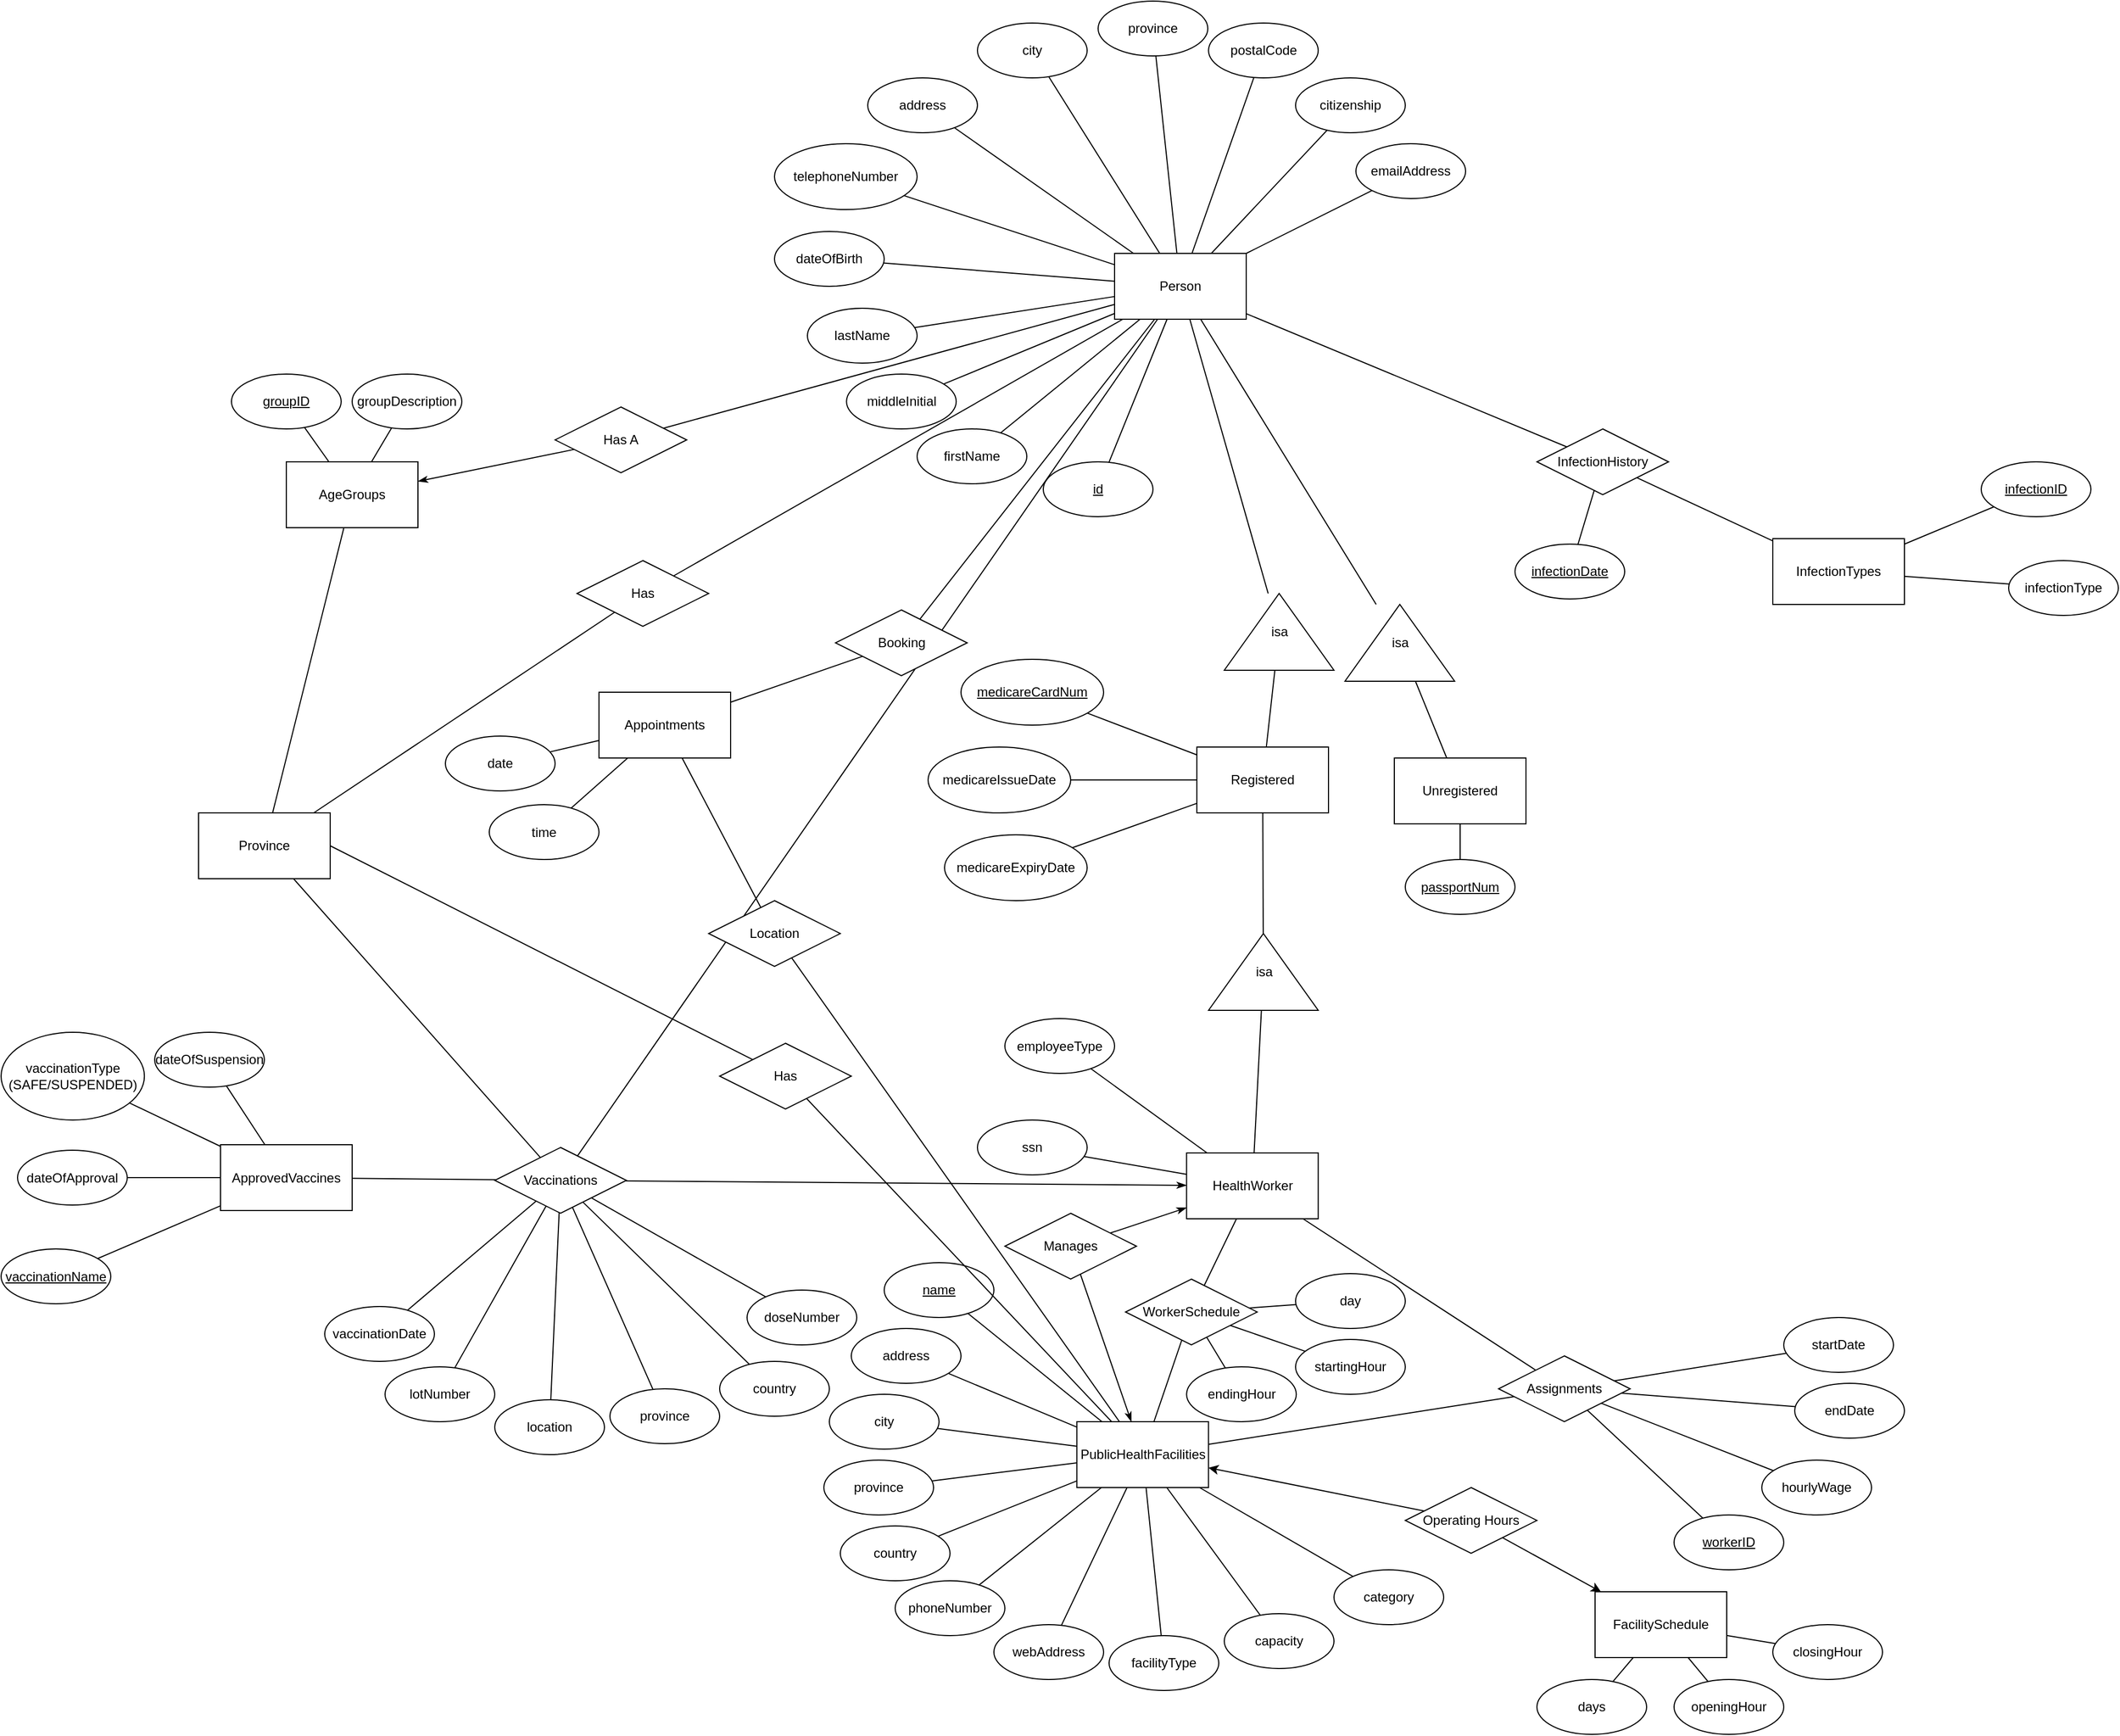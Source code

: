 <mxfile>
    <diagram id="R2lEEEUBdFMjLlhIrx00" name="Page-1">
        <mxGraphModel dx="2152" dy="771" grid="1" gridSize="10" guides="1" tooltips="1" connect="1" arrows="1" fold="1" page="1" pageScale="1" pageWidth="850" pageHeight="1100" math="0" shadow="0" extFonts="Permanent Marker^https://fonts.googleapis.com/css?family=Permanent+Marker">
            <root>
                <mxCell id="0"/>
                <mxCell id="1" parent="0"/>
                <mxCell id="rsbw5ZafTSth3A3CcDGc-5" style="rounded=0;orthogonalLoop=1;jettySize=auto;html=1;endArrow=none;endFill=0;" parent="1" source="fN0CVLOjRrCJmLAy6cqY-1" target="rsbw5ZafTSth3A3CcDGc-3" edge="1">
                    <mxGeometry relative="1" as="geometry">
                        <Array as="points"/>
                    </mxGeometry>
                </mxCell>
                <mxCell id="w_fWHOx0zTTc7LV7o_k5-13" style="edgeStyle=none;rounded=0;orthogonalLoop=1;jettySize=auto;html=1;endArrow=none;endFill=0;" parent="1" source="fN0CVLOjRrCJmLAy6cqY-1" target="w_fWHOx0zTTc7LV7o_k5-12" edge="1">
                    <mxGeometry relative="1" as="geometry"/>
                </mxCell>
                <mxCell id="fN0CVLOjRrCJmLAy6cqY-1" value="Person" style="rounded=0;whiteSpace=wrap;html=1;" parent="1" vertex="1">
                    <mxGeometry x="410" y="400" width="120" height="60" as="geometry"/>
                </mxCell>
                <mxCell id="fN0CVLOjRrCJmLAy6cqY-22" style="rounded=0;orthogonalLoop=1;jettySize=auto;html=1;endArrow=none;endFill=0;" parent="1" source="fN0CVLOjRrCJmLAy6cqY-2" target="fN0CVLOjRrCJmLAy6cqY-1" edge="1">
                    <mxGeometry relative="1" as="geometry"/>
                </mxCell>
                <mxCell id="fN0CVLOjRrCJmLAy6cqY-2" value="&lt;u&gt;id&lt;/u&gt;" style="ellipse;whiteSpace=wrap;html=1;" parent="1" vertex="1">
                    <mxGeometry x="345" y="590" width="100" height="50" as="geometry"/>
                </mxCell>
                <mxCell id="fN0CVLOjRrCJmLAy6cqY-23" style="edgeStyle=none;rounded=0;orthogonalLoop=1;jettySize=auto;html=1;endArrow=none;endFill=0;" parent="1" source="fN0CVLOjRrCJmLAy6cqY-6" target="fN0CVLOjRrCJmLAy6cqY-1" edge="1">
                    <mxGeometry relative="1" as="geometry"/>
                </mxCell>
                <mxCell id="fN0CVLOjRrCJmLAy6cqY-6" value="firstName" style="ellipse;whiteSpace=wrap;html=1;" parent="1" vertex="1">
                    <mxGeometry x="230" y="560" width="100" height="50" as="geometry"/>
                </mxCell>
                <mxCell id="fN0CVLOjRrCJmLAy6cqY-24" style="edgeStyle=none;rounded=0;orthogonalLoop=1;jettySize=auto;html=1;endArrow=none;endFill=0;" parent="1" source="fN0CVLOjRrCJmLAy6cqY-7" target="fN0CVLOjRrCJmLAy6cqY-1" edge="1">
                    <mxGeometry relative="1" as="geometry"/>
                </mxCell>
                <mxCell id="fN0CVLOjRrCJmLAy6cqY-7" value="lastName" style="ellipse;whiteSpace=wrap;html=1;" parent="1" vertex="1">
                    <mxGeometry x="130" y="450" width="100" height="50" as="geometry"/>
                </mxCell>
                <mxCell id="fN0CVLOjRrCJmLAy6cqY-28" style="edgeStyle=none;rounded=0;orthogonalLoop=1;jettySize=auto;html=1;endArrow=none;endFill=0;" parent="1" source="fN0CVLOjRrCJmLAy6cqY-8" target="fN0CVLOjRrCJmLAy6cqY-1" edge="1">
                    <mxGeometry relative="1" as="geometry"/>
                </mxCell>
                <mxCell id="fN0CVLOjRrCJmLAy6cqY-8" value="dateOfBirth" style="ellipse;whiteSpace=wrap;html=1;" parent="1" vertex="1">
                    <mxGeometry x="100" y="380" width="100" height="50" as="geometry"/>
                </mxCell>
                <mxCell id="fN0CVLOjRrCJmLAy6cqY-30" style="edgeStyle=none;rounded=0;orthogonalLoop=1;jettySize=auto;html=1;endArrow=none;endFill=0;" parent="1" source="fN0CVLOjRrCJmLAy6cqY-9" target="fN0CVLOjRrCJmLAy6cqY-116" edge="1">
                    <mxGeometry relative="1" as="geometry"/>
                </mxCell>
                <mxCell id="fN0CVLOjRrCJmLAy6cqY-9" value="&lt;u&gt;medicareCardNum&lt;/u&gt;" style="ellipse;whiteSpace=wrap;html=1;" parent="1" vertex="1">
                    <mxGeometry x="270" y="770" width="130" height="60" as="geometry"/>
                </mxCell>
                <mxCell id="fN0CVLOjRrCJmLAy6cqY-70" style="edgeStyle=none;rounded=0;orthogonalLoop=1;jettySize=auto;html=1;startArrow=none;startFill=0;endArrow=none;endFill=0;" parent="1" source="fN0CVLOjRrCJmLAy6cqY-10" target="fN0CVLOjRrCJmLAy6cqY-116" edge="1">
                    <mxGeometry relative="1" as="geometry"/>
                </mxCell>
                <mxCell id="fN0CVLOjRrCJmLAy6cqY-10" value="medicareIssueDate" style="ellipse;whiteSpace=wrap;html=1;" parent="1" vertex="1">
                    <mxGeometry x="240" y="850" width="130" height="60" as="geometry"/>
                </mxCell>
                <mxCell id="fN0CVLOjRrCJmLAy6cqY-31" style="edgeStyle=none;rounded=0;orthogonalLoop=1;jettySize=auto;html=1;endArrow=none;endFill=0;" parent="1" source="fN0CVLOjRrCJmLAy6cqY-11" target="fN0CVLOjRrCJmLAy6cqY-116" edge="1">
                    <mxGeometry relative="1" as="geometry"/>
                </mxCell>
                <mxCell id="fN0CVLOjRrCJmLAy6cqY-11" value="medicareExpiryDate" style="ellipse;whiteSpace=wrap;html=1;" parent="1" vertex="1">
                    <mxGeometry x="255" y="930" width="130" height="60" as="geometry"/>
                </mxCell>
                <mxCell id="fN0CVLOjRrCJmLAy6cqY-26" style="edgeStyle=none;rounded=0;orthogonalLoop=1;jettySize=auto;html=1;endArrow=none;endFill=0;" parent="1" source="fN0CVLOjRrCJmLAy6cqY-13" target="fN0CVLOjRrCJmLAy6cqY-1" edge="1">
                    <mxGeometry relative="1" as="geometry"/>
                </mxCell>
                <mxCell id="fN0CVLOjRrCJmLAy6cqY-13" value="telephoneNumber" style="ellipse;whiteSpace=wrap;html=1;" parent="1" vertex="1">
                    <mxGeometry x="100" y="300" width="130" height="60" as="geometry"/>
                </mxCell>
                <mxCell id="fN0CVLOjRrCJmLAy6cqY-25" style="edgeStyle=none;rounded=0;orthogonalLoop=1;jettySize=auto;html=1;endArrow=none;endFill=0;" parent="1" source="fN0CVLOjRrCJmLAy6cqY-14" target="fN0CVLOjRrCJmLAy6cqY-1" edge="1">
                    <mxGeometry relative="1" as="geometry"/>
                </mxCell>
                <mxCell id="fN0CVLOjRrCJmLAy6cqY-14" value="address" style="ellipse;whiteSpace=wrap;html=1;" parent="1" vertex="1">
                    <mxGeometry x="185" y="240" width="100" height="50" as="geometry"/>
                </mxCell>
                <mxCell id="fN0CVLOjRrCJmLAy6cqY-36" style="edgeStyle=none;rounded=0;orthogonalLoop=1;jettySize=auto;html=1;endArrow=none;endFill=0;" parent="1" source="fN0CVLOjRrCJmLAy6cqY-15" target="fN0CVLOjRrCJmLAy6cqY-1" edge="1">
                    <mxGeometry relative="1" as="geometry"/>
                </mxCell>
                <mxCell id="fN0CVLOjRrCJmLAy6cqY-15" value="city" style="ellipse;whiteSpace=wrap;html=1;" parent="1" vertex="1">
                    <mxGeometry x="285" y="190" width="100" height="50" as="geometry"/>
                </mxCell>
                <mxCell id="fN0CVLOjRrCJmLAy6cqY-35" style="edgeStyle=none;rounded=0;orthogonalLoop=1;jettySize=auto;html=1;endArrow=none;endFill=0;" parent="1" source="fN0CVLOjRrCJmLAy6cqY-16" target="fN0CVLOjRrCJmLAy6cqY-1" edge="1">
                    <mxGeometry relative="1" as="geometry"/>
                </mxCell>
                <mxCell id="fN0CVLOjRrCJmLAy6cqY-16" value="province" style="ellipse;whiteSpace=wrap;html=1;" parent="1" vertex="1">
                    <mxGeometry x="395" y="170" width="100" height="50" as="geometry"/>
                </mxCell>
                <mxCell id="fN0CVLOjRrCJmLAy6cqY-27" style="edgeStyle=none;rounded=0;orthogonalLoop=1;jettySize=auto;html=1;endArrow=none;endFill=0;" parent="1" source="fN0CVLOjRrCJmLAy6cqY-17" target="fN0CVLOjRrCJmLAy6cqY-1" edge="1">
                    <mxGeometry relative="1" as="geometry"/>
                </mxCell>
                <mxCell id="fN0CVLOjRrCJmLAy6cqY-17" value="postalCode" style="ellipse;whiteSpace=wrap;html=1;" parent="1" vertex="1">
                    <mxGeometry x="495.64" y="190" width="100" height="50" as="geometry"/>
                </mxCell>
                <mxCell id="fN0CVLOjRrCJmLAy6cqY-33" style="edgeStyle=none;rounded=0;orthogonalLoop=1;jettySize=auto;html=1;endArrow=none;endFill=0;" parent="1" source="fN0CVLOjRrCJmLAy6cqY-18" target="fN0CVLOjRrCJmLAy6cqY-1" edge="1">
                    <mxGeometry relative="1" as="geometry"/>
                </mxCell>
                <mxCell id="fN0CVLOjRrCJmLAy6cqY-18" value="citizenship" style="ellipse;whiteSpace=wrap;html=1;" parent="1" vertex="1">
                    <mxGeometry x="575" y="240" width="100" height="50" as="geometry"/>
                </mxCell>
                <mxCell id="fN0CVLOjRrCJmLAy6cqY-34" style="edgeStyle=none;rounded=0;orthogonalLoop=1;jettySize=auto;html=1;endArrow=none;endFill=0;" parent="1" source="fN0CVLOjRrCJmLAy6cqY-19" target="fN0CVLOjRrCJmLAy6cqY-1" edge="1">
                    <mxGeometry relative="1" as="geometry"/>
                </mxCell>
                <mxCell id="fN0CVLOjRrCJmLAy6cqY-19" value="emailAddress" style="ellipse;whiteSpace=wrap;html=1;" parent="1" vertex="1">
                    <mxGeometry x="630" y="300" width="100" height="50" as="geometry"/>
                </mxCell>
                <mxCell id="fN0CVLOjRrCJmLAy6cqY-32" style="edgeStyle=none;rounded=0;orthogonalLoop=1;jettySize=auto;html=1;endArrow=none;endFill=0;" parent="1" source="fN0CVLOjRrCJmLAy6cqY-20" target="fN0CVLOjRrCJmLAy6cqY-117" edge="1">
                    <mxGeometry relative="1" as="geometry"/>
                </mxCell>
                <mxCell id="fN0CVLOjRrCJmLAy6cqY-20" value="&lt;u&gt;passportNum&lt;/u&gt;" style="ellipse;whiteSpace=wrap;html=1;" parent="1" vertex="1">
                    <mxGeometry x="675" y="952.5" width="100" height="50" as="geometry"/>
                </mxCell>
                <mxCell id="fN0CVLOjRrCJmLAy6cqY-109" style="edgeStyle=none;rounded=0;orthogonalLoop=1;jettySize=auto;html=1;startArrow=none;startFill=0;endArrow=none;endFill=0;" parent="1" source="fN0CVLOjRrCJmLAy6cqY-37" target="fN0CVLOjRrCJmLAy6cqY-108" edge="1">
                    <mxGeometry relative="1" as="geometry"/>
                </mxCell>
                <mxCell id="fN0CVLOjRrCJmLAy6cqY-37" value="HealthWorker" style="rounded=0;whiteSpace=wrap;html=1;" parent="1" vertex="1">
                    <mxGeometry x="475.64" y="1220" width="120" height="60" as="geometry"/>
                </mxCell>
                <mxCell id="fN0CVLOjRrCJmLAy6cqY-119" style="edgeStyle=none;rounded=0;orthogonalLoop=1;jettySize=auto;html=1;startArrow=none;startFill=0;endArrow=none;endFill=0;" parent="1" source="fN0CVLOjRrCJmLAy6cqY-40" target="fN0CVLOjRrCJmLAy6cqY-37" edge="1">
                    <mxGeometry relative="1" as="geometry"/>
                </mxCell>
                <mxCell id="5nXnGrNtzh2ahWJ7_uTH-4" style="edgeStyle=none;rounded=0;orthogonalLoop=1;jettySize=auto;html=1;endArrow=none;endFill=0;" parent="1" source="fN0CVLOjRrCJmLAy6cqY-40" target="fN0CVLOjRrCJmLAy6cqY-116" edge="1">
                    <mxGeometry relative="1" as="geometry"/>
                </mxCell>
                <mxCell id="fN0CVLOjRrCJmLAy6cqY-40" value="isa" style="verticalLabelPosition=middle;verticalAlign=middle;html=1;shape=mxgraph.basic.acute_triangle;dx=0.5;labelPosition=center;align=center;" parent="1" vertex="1">
                    <mxGeometry x="495.64" y="1020" width="100" height="70" as="geometry"/>
                </mxCell>
                <mxCell id="3" style="edgeStyle=none;html=1;endArrow=none;endFill=0;" edge="1" parent="1" source="fN0CVLOjRrCJmLAy6cqY-46" target="2">
                    <mxGeometry relative="1" as="geometry"/>
                </mxCell>
                <mxCell id="fN0CVLOjRrCJmLAy6cqY-46" value="PublicHealthFacilities" style="rounded=0;whiteSpace=wrap;html=1;" parent="1" vertex="1">
                    <mxGeometry x="375.64" y="1465" width="120" height="60" as="geometry"/>
                </mxCell>
                <mxCell id="fN0CVLOjRrCJmLAy6cqY-56" style="edgeStyle=none;rounded=0;orthogonalLoop=1;jettySize=auto;html=1;startArrow=none;startFill=0;endArrow=none;endFill=0;" parent="1" source="fN0CVLOjRrCJmLAy6cqY-47" target="fN0CVLOjRrCJmLAy6cqY-46" edge="1">
                    <mxGeometry relative="1" as="geometry"/>
                </mxCell>
                <mxCell id="fN0CVLOjRrCJmLAy6cqY-47" value="&lt;u&gt;name&lt;/u&gt;" style="ellipse;whiteSpace=wrap;html=1;" parent="1" vertex="1">
                    <mxGeometry x="200" y="1320" width="100" height="50" as="geometry"/>
                </mxCell>
                <mxCell id="fN0CVLOjRrCJmLAy6cqY-57" style="edgeStyle=none;rounded=0;orthogonalLoop=1;jettySize=auto;html=1;startArrow=none;startFill=0;endArrow=none;endFill=0;" parent="1" source="fN0CVLOjRrCJmLAy6cqY-48" target="fN0CVLOjRrCJmLAy6cqY-46" edge="1">
                    <mxGeometry relative="1" as="geometry"/>
                </mxCell>
                <mxCell id="fN0CVLOjRrCJmLAy6cqY-48" value="address" style="ellipse;whiteSpace=wrap;html=1;" parent="1" vertex="1">
                    <mxGeometry x="170" y="1380" width="100" height="50" as="geometry"/>
                </mxCell>
                <mxCell id="fN0CVLOjRrCJmLAy6cqY-58" style="edgeStyle=none;rounded=0;orthogonalLoop=1;jettySize=auto;html=1;startArrow=none;startFill=0;endArrow=none;endFill=0;" parent="1" source="fN0CVLOjRrCJmLAy6cqY-49" target="fN0CVLOjRrCJmLAy6cqY-46" edge="1">
                    <mxGeometry relative="1" as="geometry"/>
                </mxCell>
                <mxCell id="fN0CVLOjRrCJmLAy6cqY-49" value="phoneNumber" style="ellipse;whiteSpace=wrap;html=1;" parent="1" vertex="1">
                    <mxGeometry x="210" y="1610" width="100" height="50" as="geometry"/>
                </mxCell>
                <mxCell id="fN0CVLOjRrCJmLAy6cqY-59" style="edgeStyle=none;rounded=0;orthogonalLoop=1;jettySize=auto;html=1;startArrow=none;startFill=0;endArrow=none;endFill=0;" parent="1" source="fN0CVLOjRrCJmLAy6cqY-50" target="fN0CVLOjRrCJmLAy6cqY-46" edge="1">
                    <mxGeometry relative="1" as="geometry"/>
                </mxCell>
                <mxCell id="fN0CVLOjRrCJmLAy6cqY-50" value="webAddress" style="ellipse;whiteSpace=wrap;html=1;" parent="1" vertex="1">
                    <mxGeometry x="300.0" y="1650" width="100" height="50" as="geometry"/>
                </mxCell>
                <mxCell id="fN0CVLOjRrCJmLAy6cqY-61" style="edgeStyle=none;rounded=0;orthogonalLoop=1;jettySize=auto;html=1;startArrow=none;startFill=0;endArrow=none;endFill=0;" parent="1" source="fN0CVLOjRrCJmLAy6cqY-51" target="fN0CVLOjRrCJmLAy6cqY-46" edge="1">
                    <mxGeometry relative="1" as="geometry"/>
                </mxCell>
                <mxCell id="fN0CVLOjRrCJmLAy6cqY-51" value="facilityType" style="ellipse;whiteSpace=wrap;html=1;" parent="1" vertex="1">
                    <mxGeometry x="405.0" y="1660" width="100" height="50" as="geometry"/>
                </mxCell>
                <mxCell id="fN0CVLOjRrCJmLAy6cqY-60" style="edgeStyle=none;rounded=0;orthogonalLoop=1;jettySize=auto;html=1;startArrow=none;startFill=0;endArrow=none;endFill=0;" parent="1" source="fN0CVLOjRrCJmLAy6cqY-52" target="fN0CVLOjRrCJmLAy6cqY-46" edge="1">
                    <mxGeometry relative="1" as="geometry"/>
                </mxCell>
                <mxCell id="fN0CVLOjRrCJmLAy6cqY-52" value="capacity" style="ellipse;whiteSpace=wrap;html=1;" parent="1" vertex="1">
                    <mxGeometry x="510.0" y="1640" width="100" height="50" as="geometry"/>
                </mxCell>
                <mxCell id="fN0CVLOjRrCJmLAy6cqY-54" style="edgeStyle=none;rounded=0;orthogonalLoop=1;jettySize=auto;html=1;endArrow=classicThin;endFill=1;startArrow=none;startFill=0;" parent="1" source="fN0CVLOjRrCJmLAy6cqY-53" target="fN0CVLOjRrCJmLAy6cqY-37" edge="1">
                    <mxGeometry relative="1" as="geometry"/>
                </mxCell>
                <mxCell id="fN0CVLOjRrCJmLAy6cqY-55" style="edgeStyle=none;rounded=0;orthogonalLoop=1;jettySize=auto;html=1;startArrow=none;startFill=0;endArrow=classicThin;endFill=1;" parent="1" source="fN0CVLOjRrCJmLAy6cqY-53" target="fN0CVLOjRrCJmLAy6cqY-46" edge="1">
                    <mxGeometry relative="1" as="geometry">
                        <mxPoint x="789.998" y="1065.319" as="sourcePoint"/>
                    </mxGeometry>
                </mxCell>
                <mxCell id="fN0CVLOjRrCJmLAy6cqY-53" value="Manages" style="shape=rhombus;perimeter=rhombusPerimeter;whiteSpace=wrap;html=1;align=center;" parent="1" vertex="1">
                    <mxGeometry x="310" y="1275" width="120" height="60" as="geometry"/>
                </mxCell>
                <mxCell id="w_fWHOx0zTTc7LV7o_k5-16" style="edgeStyle=none;rounded=0;orthogonalLoop=1;jettySize=auto;html=1;endArrow=none;endFill=0;" parent="1" source="fN0CVLOjRrCJmLAy6cqY-64" target="w_fWHOx0zTTc7LV7o_k5-5" edge="1">
                    <mxGeometry relative="1" as="geometry"/>
                </mxCell>
                <mxCell id="fN0CVLOjRrCJmLAy6cqY-64" value="AgeGroups" style="rounded=0;whiteSpace=wrap;html=1;" parent="1" vertex="1">
                    <mxGeometry x="-345" y="590" width="120" height="60" as="geometry"/>
                </mxCell>
                <mxCell id="fN0CVLOjRrCJmLAy6cqY-67" style="edgeStyle=none;rounded=0;orthogonalLoop=1;jettySize=auto;html=1;startArrow=none;startFill=0;endArrow=none;endFill=0;" parent="1" source="fN0CVLOjRrCJmLAy6cqY-65" target="fN0CVLOjRrCJmLAy6cqY-64" edge="1">
                    <mxGeometry relative="1" as="geometry"/>
                </mxCell>
                <mxCell id="fN0CVLOjRrCJmLAy6cqY-65" value="&lt;u&gt;groupID&lt;/u&gt;" style="ellipse;whiteSpace=wrap;html=1;" parent="1" vertex="1">
                    <mxGeometry x="-395" y="510" width="100" height="50" as="geometry"/>
                </mxCell>
                <mxCell id="fN0CVLOjRrCJmLAy6cqY-68" style="edgeStyle=none;rounded=0;orthogonalLoop=1;jettySize=auto;html=1;startArrow=none;startFill=0;endArrow=none;endFill=0;" parent="1" source="fN0CVLOjRrCJmLAy6cqY-66" target="fN0CVLOjRrCJmLAy6cqY-64" edge="1">
                    <mxGeometry relative="1" as="geometry"/>
                </mxCell>
                <mxCell id="fN0CVLOjRrCJmLAy6cqY-66" value="groupDescription" style="ellipse;whiteSpace=wrap;html=1;" parent="1" vertex="1">
                    <mxGeometry x="-285" y="510" width="100" height="50" as="geometry"/>
                </mxCell>
                <mxCell id="fN0CVLOjRrCJmLAy6cqY-71" style="edgeStyle=none;rounded=0;orthogonalLoop=1;jettySize=auto;html=1;startArrow=none;startFill=0;endArrow=classicThin;endFill=1;" parent="1" source="fN0CVLOjRrCJmLAy6cqY-69" target="fN0CVLOjRrCJmLAy6cqY-64" edge="1">
                    <mxGeometry relative="1" as="geometry"/>
                </mxCell>
                <mxCell id="fN0CVLOjRrCJmLAy6cqY-72" style="edgeStyle=none;rounded=0;orthogonalLoop=1;jettySize=auto;html=1;startArrow=none;startFill=0;endArrow=none;endFill=0;" parent="1" source="fN0CVLOjRrCJmLAy6cqY-69" target="fN0CVLOjRrCJmLAy6cqY-1" edge="1">
                    <mxGeometry relative="1" as="geometry"/>
                </mxCell>
                <mxCell id="fN0CVLOjRrCJmLAy6cqY-69" value="Has A" style="shape=rhombus;perimeter=rhombusPerimeter;whiteSpace=wrap;html=1;align=center;" parent="1" vertex="1">
                    <mxGeometry x="-100" y="540" width="120" height="60" as="geometry"/>
                </mxCell>
                <mxCell id="fN0CVLOjRrCJmLAy6cqY-75" style="edgeStyle=none;rounded=0;orthogonalLoop=1;jettySize=auto;html=1;startArrow=none;startFill=0;endArrow=classicThin;endFill=1;" parent="1" source="fN0CVLOjRrCJmLAy6cqY-73" target="fN0CVLOjRrCJmLAy6cqY-37" edge="1">
                    <mxGeometry relative="1" as="geometry"/>
                </mxCell>
                <mxCell id="fN0CVLOjRrCJmLAy6cqY-76" style="edgeStyle=none;rounded=0;orthogonalLoop=1;jettySize=auto;html=1;startArrow=none;startFill=0;endArrow=none;endFill=0;" parent="1" source="fN0CVLOjRrCJmLAy6cqY-73" target="fN0CVLOjRrCJmLAy6cqY-1" edge="1">
                    <mxGeometry relative="1" as="geometry"/>
                </mxCell>
                <mxCell id="w_fWHOx0zTTc7LV7o_k5-15" style="edgeStyle=none;rounded=0;orthogonalLoop=1;jettySize=auto;html=1;endArrow=none;endFill=0;" parent="1" source="fN0CVLOjRrCJmLAy6cqY-73" target="w_fWHOx0zTTc7LV7o_k5-5" edge="1">
                    <mxGeometry relative="1" as="geometry"/>
                </mxCell>
                <mxCell id="fN0CVLOjRrCJmLAy6cqY-73" value="Vaccinations" style="shape=rhombus;perimeter=rhombusPerimeter;whiteSpace=wrap;html=1;align=center;" parent="1" vertex="1">
                    <mxGeometry x="-155" y="1215" width="120" height="60" as="geometry"/>
                </mxCell>
                <mxCell id="fN0CVLOjRrCJmLAy6cqY-82" style="edgeStyle=none;rounded=0;orthogonalLoop=1;jettySize=auto;html=1;startArrow=none;startFill=0;endArrow=none;endFill=0;" parent="1" source="fN0CVLOjRrCJmLAy6cqY-80" target="rsbw5ZafTSth3A3CcDGc-3" edge="1">
                    <mxGeometry relative="1" as="geometry"/>
                </mxCell>
                <mxCell id="fN0CVLOjRrCJmLAy6cqY-80" value="&lt;u&gt;infectionDate&lt;/u&gt;" style="ellipse;whiteSpace=wrap;html=1;" parent="1" vertex="1">
                    <mxGeometry x="775" y="665" width="100" height="50" as="geometry"/>
                </mxCell>
                <mxCell id="fN0CVLOjRrCJmLAy6cqY-93" style="edgeStyle=none;rounded=0;orthogonalLoop=1;jettySize=auto;html=1;startArrow=none;startFill=0;endArrow=none;endFill=0;" parent="1" source="fN0CVLOjRrCJmLAy6cqY-85" target="fN0CVLOjRrCJmLAy6cqY-73" edge="1">
                    <mxGeometry relative="1" as="geometry"/>
                </mxCell>
                <mxCell id="fN0CVLOjRrCJmLAy6cqY-85" value="doseNumber" style="ellipse;whiteSpace=wrap;html=1;" parent="1" vertex="1">
                    <mxGeometry x="75" y="1345" width="100" height="50" as="geometry"/>
                </mxCell>
                <mxCell id="fN0CVLOjRrCJmLAy6cqY-92" style="edgeStyle=none;rounded=0;orthogonalLoop=1;jettySize=auto;html=1;startArrow=none;startFill=0;endArrow=none;endFill=0;" parent="1" source="fN0CVLOjRrCJmLAy6cqY-86" target="fN0CVLOjRrCJmLAy6cqY-73" edge="1">
                    <mxGeometry relative="1" as="geometry"/>
                </mxCell>
                <mxCell id="fN0CVLOjRrCJmLAy6cqY-86" value="vaccinationDate" style="ellipse;whiteSpace=wrap;html=1;" parent="1" vertex="1">
                    <mxGeometry x="-310" y="1360" width="100" height="50" as="geometry"/>
                </mxCell>
                <mxCell id="fN0CVLOjRrCJmLAy6cqY-94" style="edgeStyle=none;rounded=0;orthogonalLoop=1;jettySize=auto;html=1;startArrow=none;startFill=0;endArrow=none;endFill=0;" parent="1" source="fN0CVLOjRrCJmLAy6cqY-88" target="fN0CVLOjRrCJmLAy6cqY-73" edge="1">
                    <mxGeometry relative="1" as="geometry"/>
                </mxCell>
                <mxCell id="fN0CVLOjRrCJmLAy6cqY-87" value="location" style="ellipse;whiteSpace=wrap;html=1;" parent="1" vertex="1">
                    <mxGeometry x="-155" y="1445" width="100" height="50" as="geometry"/>
                </mxCell>
                <mxCell id="fN0CVLOjRrCJmLAy6cqY-96" value="country" style="ellipse;whiteSpace=wrap;html=1;" parent="1" vertex="1">
                    <mxGeometry x="50" y="1410" width="100" height="50" as="geometry"/>
                </mxCell>
                <mxCell id="fN0CVLOjRrCJmLAy6cqY-107" style="edgeStyle=none;rounded=0;orthogonalLoop=1;jettySize=auto;html=1;startArrow=none;startFill=0;endArrow=none;endFill=0;" parent="1" source="fN0CVLOjRrCJmLAy6cqY-98" target="fN0CVLOjRrCJmLAy6cqY-73" edge="1">
                    <mxGeometry relative="1" as="geometry"/>
                </mxCell>
                <mxCell id="fN0CVLOjRrCJmLAy6cqY-98" value="ApprovedVaccines" style="rounded=0;whiteSpace=wrap;html=1;" parent="1" vertex="1">
                    <mxGeometry x="-405" y="1212.5" width="120" height="60" as="geometry"/>
                </mxCell>
                <mxCell id="fN0CVLOjRrCJmLAy6cqY-104" style="edgeStyle=none;rounded=0;orthogonalLoop=1;jettySize=auto;html=1;startArrow=none;startFill=0;endArrow=none;endFill=0;" parent="1" source="fN0CVLOjRrCJmLAy6cqY-99" target="fN0CVLOjRrCJmLAy6cqY-98" edge="1">
                    <mxGeometry relative="1" as="geometry"/>
                </mxCell>
                <mxCell id="fN0CVLOjRrCJmLAy6cqY-99" value="&lt;u&gt;vaccinationName&lt;/u&gt;" style="ellipse;whiteSpace=wrap;html=1;" parent="1" vertex="1">
                    <mxGeometry x="-605" y="1307.5" width="100" height="50" as="geometry"/>
                </mxCell>
                <mxCell id="fN0CVLOjRrCJmLAy6cqY-103" style="edgeStyle=none;rounded=0;orthogonalLoop=1;jettySize=auto;html=1;startArrow=none;startFill=0;endArrow=none;endFill=0;" parent="1" source="fN0CVLOjRrCJmLAy6cqY-100" target="fN0CVLOjRrCJmLAy6cqY-98" edge="1">
                    <mxGeometry relative="1" as="geometry"/>
                </mxCell>
                <mxCell id="fN0CVLOjRrCJmLAy6cqY-100" value="dateOfApproval" style="ellipse;whiteSpace=wrap;html=1;" parent="1" vertex="1">
                    <mxGeometry x="-590" y="1217.5" width="100" height="50" as="geometry"/>
                </mxCell>
                <mxCell id="fN0CVLOjRrCJmLAy6cqY-105" style="edgeStyle=none;rounded=0;orthogonalLoop=1;jettySize=auto;html=1;startArrow=none;startFill=0;endArrow=none;endFill=0;" parent="1" source="fN0CVLOjRrCJmLAy6cqY-101" target="fN0CVLOjRrCJmLAy6cqY-98" edge="1">
                    <mxGeometry relative="1" as="geometry"/>
                </mxCell>
                <mxCell id="fN0CVLOjRrCJmLAy6cqY-101" value="vaccinationType (SAFE/SUSPENDED)" style="ellipse;whiteSpace=wrap;html=1;" parent="1" vertex="1">
                    <mxGeometry x="-605" y="1110" width="130.64" height="80" as="geometry"/>
                </mxCell>
                <mxCell id="fN0CVLOjRrCJmLAy6cqY-106" style="edgeStyle=none;rounded=0;orthogonalLoop=1;jettySize=auto;html=1;startArrow=none;startFill=0;endArrow=none;endFill=0;" parent="1" source="fN0CVLOjRrCJmLAy6cqY-102" target="fN0CVLOjRrCJmLAy6cqY-98" edge="1">
                    <mxGeometry relative="1" as="geometry"/>
                </mxCell>
                <mxCell id="fN0CVLOjRrCJmLAy6cqY-102" value="dateOfSuspension" style="ellipse;whiteSpace=wrap;html=1;" parent="1" vertex="1">
                    <mxGeometry x="-465" y="1110" width="100" height="50" as="geometry"/>
                </mxCell>
                <mxCell id="fN0CVLOjRrCJmLAy6cqY-110" style="edgeStyle=none;rounded=0;orthogonalLoop=1;jettySize=auto;html=1;startArrow=none;startFill=0;endArrow=none;endFill=0;" parent="1" source="fN0CVLOjRrCJmLAy6cqY-108" target="fN0CVLOjRrCJmLAy6cqY-46" edge="1">
                    <mxGeometry relative="1" as="geometry"/>
                </mxCell>
                <mxCell id="fN0CVLOjRrCJmLAy6cqY-108" value="Assignments" style="shape=rhombus;perimeter=rhombusPerimeter;whiteSpace=wrap;html=1;align=center;" parent="1" vertex="1">
                    <mxGeometry x="760" y="1405" width="120" height="60" as="geometry"/>
                </mxCell>
                <mxCell id="fN0CVLOjRrCJmLAy6cqY-115" style="edgeStyle=none;rounded=0;orthogonalLoop=1;jettySize=auto;html=1;startArrow=none;startFill=0;endArrow=none;endFill=0;" parent="1" source="fN0CVLOjRrCJmLAy6cqY-112" target="fN0CVLOjRrCJmLAy6cqY-108" edge="1">
                    <mxGeometry relative="1" as="geometry"/>
                </mxCell>
                <mxCell id="fN0CVLOjRrCJmLAy6cqY-112" value="startDate" style="ellipse;whiteSpace=wrap;html=1;" parent="1" vertex="1">
                    <mxGeometry x="1020.0" y="1370" width="100" height="50" as="geometry"/>
                </mxCell>
                <mxCell id="fN0CVLOjRrCJmLAy6cqY-114" style="edgeStyle=none;rounded=0;orthogonalLoop=1;jettySize=auto;html=1;startArrow=none;startFill=0;endArrow=none;endFill=0;" parent="1" source="fN0CVLOjRrCJmLAy6cqY-113" target="fN0CVLOjRrCJmLAy6cqY-108" edge="1">
                    <mxGeometry relative="1" as="geometry"/>
                </mxCell>
                <mxCell id="fN0CVLOjRrCJmLAy6cqY-113" value="endDate" style="ellipse;whiteSpace=wrap;html=1;" parent="1" vertex="1">
                    <mxGeometry x="1030" y="1430" width="100" height="50" as="geometry"/>
                </mxCell>
                <mxCell id="fN0CVLOjRrCJmLAy6cqY-122" style="edgeStyle=none;rounded=0;orthogonalLoop=1;jettySize=auto;html=1;startArrow=none;startFill=0;endArrow=none;endFill=0;" parent="1" source="fN0CVLOjRrCJmLAy6cqY-116" target="fN0CVLOjRrCJmLAy6cqY-120" edge="1">
                    <mxGeometry relative="1" as="geometry"/>
                </mxCell>
                <mxCell id="fN0CVLOjRrCJmLAy6cqY-116" value="Registered" style="rounded=0;whiteSpace=wrap;html=1;" parent="1" vertex="1">
                    <mxGeometry x="485" y="850" width="120" height="60" as="geometry"/>
                </mxCell>
                <mxCell id="fN0CVLOjRrCJmLAy6cqY-123" style="edgeStyle=none;rounded=0;orthogonalLoop=1;jettySize=auto;html=1;startArrow=none;startFill=0;endArrow=none;endFill=0;" parent="1" source="fN0CVLOjRrCJmLAy6cqY-117" target="fN0CVLOjRrCJmLAy6cqY-121" edge="1">
                    <mxGeometry relative="1" as="geometry"/>
                </mxCell>
                <mxCell id="fN0CVLOjRrCJmLAy6cqY-117" value="Unregistered" style="rounded=0;whiteSpace=wrap;html=1;" parent="1" vertex="1">
                    <mxGeometry x="665" y="860" width="120" height="60" as="geometry"/>
                </mxCell>
                <mxCell id="fN0CVLOjRrCJmLAy6cqY-124" style="edgeStyle=none;rounded=0;orthogonalLoop=1;jettySize=auto;html=1;startArrow=none;startFill=0;endArrow=none;endFill=0;" parent="1" source="fN0CVLOjRrCJmLAy6cqY-120" target="fN0CVLOjRrCJmLAy6cqY-1" edge="1">
                    <mxGeometry relative="1" as="geometry"/>
                </mxCell>
                <mxCell id="fN0CVLOjRrCJmLAy6cqY-120" value="isa" style="verticalLabelPosition=middle;verticalAlign=middle;html=1;shape=mxgraph.basic.acute_triangle;dx=0.5;labelPosition=center;align=center;" parent="1" vertex="1">
                    <mxGeometry x="510" y="710" width="100" height="70" as="geometry"/>
                </mxCell>
                <mxCell id="fN0CVLOjRrCJmLAy6cqY-125" style="edgeStyle=none;rounded=0;orthogonalLoop=1;jettySize=auto;html=1;startArrow=none;startFill=0;endArrow=none;endFill=0;" parent="1" source="fN0CVLOjRrCJmLAy6cqY-121" target="fN0CVLOjRrCJmLAy6cqY-1" edge="1">
                    <mxGeometry relative="1" as="geometry"/>
                </mxCell>
                <mxCell id="fN0CVLOjRrCJmLAy6cqY-121" value="isa" style="verticalLabelPosition=middle;verticalAlign=middle;html=1;shape=mxgraph.basic.acute_triangle;dx=0.5;labelPosition=center;align=center;" parent="1" vertex="1">
                    <mxGeometry x="620" y="720" width="100" height="70" as="geometry"/>
                </mxCell>
                <mxCell id="rsbw5ZafTSth3A3CcDGc-3" value="InfectionHistory" style="shape=rhombus;perimeter=rhombusPerimeter;whiteSpace=wrap;html=1;align=center;" parent="1" vertex="1">
                    <mxGeometry x="795" y="560" width="120" height="60" as="geometry"/>
                </mxCell>
                <mxCell id="rsbw5ZafTSth3A3CcDGc-8" style="edgeStyle=none;rounded=0;orthogonalLoop=1;jettySize=auto;html=1;endArrow=none;endFill=0;" parent="1" source="rsbw5ZafTSth3A3CcDGc-7" target="fN0CVLOjRrCJmLAy6cqY-37" edge="1">
                    <mxGeometry relative="1" as="geometry"/>
                </mxCell>
                <mxCell id="rsbw5ZafTSth3A3CcDGc-7" value="employeeType" style="ellipse;whiteSpace=wrap;html=1;" parent="1" vertex="1">
                    <mxGeometry x="310" y="1097.5" width="100" height="50" as="geometry"/>
                </mxCell>
                <mxCell id="rsbw5ZafTSth3A3CcDGc-9" value="" style="edgeStyle=none;rounded=0;orthogonalLoop=1;jettySize=auto;html=1;startArrow=none;startFill=0;endArrow=none;endFill=0;" parent="1" source="fN0CVLOjRrCJmLAy6cqY-87" target="fN0CVLOjRrCJmLAy6cqY-73" edge="1">
                    <mxGeometry relative="1" as="geometry">
                        <mxPoint x="-112.987" y="1460.02" as="sourcePoint"/>
                        <mxPoint x="-97.4" y="1273.8" as="targetPoint"/>
                    </mxGeometry>
                </mxCell>
                <mxCell id="fN0CVLOjRrCJmLAy6cqY-88" value="lotNumber" style="ellipse;whiteSpace=wrap;html=1;" parent="1" vertex="1">
                    <mxGeometry x="-255" y="1415" width="100" height="50" as="geometry"/>
                </mxCell>
                <mxCell id="rsbw5ZafTSth3A3CcDGc-10" value="" style="edgeStyle=none;rounded=0;orthogonalLoop=1;jettySize=auto;html=1;startArrow=none;startFill=0;endArrow=none;endFill=0;" parent="1" source="fN0CVLOjRrCJmLAy6cqY-96" target="fN0CVLOjRrCJmLAy6cqY-73" edge="1">
                    <mxGeometry relative="1" as="geometry">
                        <mxPoint x="-182.778" y="1545.262" as="sourcePoint"/>
                        <mxPoint x="-102.651" y="1271.174" as="targetPoint"/>
                    </mxGeometry>
                </mxCell>
                <mxCell id="yu44YNeLymq80cOcVDnr-4" style="rounded=0;orthogonalLoop=1;jettySize=auto;html=1;endArrow=none;endFill=0;" parent="1" source="yu44YNeLymq80cOcVDnr-1" target="fN0CVLOjRrCJmLAy6cqY-46" edge="1">
                    <mxGeometry relative="1" as="geometry"/>
                </mxCell>
                <mxCell id="yu44YNeLymq80cOcVDnr-1" value="province" style="ellipse;whiteSpace=wrap;html=1;" parent="1" vertex="1">
                    <mxGeometry x="145" y="1500" width="100" height="50" as="geometry"/>
                </mxCell>
                <mxCell id="yu44YNeLymq80cOcVDnr-5" style="edgeStyle=none;rounded=0;orthogonalLoop=1;jettySize=auto;html=1;endArrow=none;endFill=0;" parent="1" source="yu44YNeLymq80cOcVDnr-2" target="fN0CVLOjRrCJmLAy6cqY-46" edge="1">
                    <mxGeometry relative="1" as="geometry"/>
                </mxCell>
                <mxCell id="yu44YNeLymq80cOcVDnr-2" value="country" style="ellipse;whiteSpace=wrap;html=1;" parent="1" vertex="1">
                    <mxGeometry x="160" y="1560" width="100" height="50" as="geometry"/>
                </mxCell>
                <mxCell id="yu44YNeLymq80cOcVDnr-7" style="edgeStyle=none;rounded=0;orthogonalLoop=1;jettySize=auto;html=1;endArrow=none;endFill=0;" parent="1" source="yu44YNeLymq80cOcVDnr-6" target="fN0CVLOjRrCJmLAy6cqY-73" edge="1">
                    <mxGeometry relative="1" as="geometry"/>
                </mxCell>
                <mxCell id="yu44YNeLymq80cOcVDnr-6" value="province" style="ellipse;whiteSpace=wrap;html=1;" parent="1" vertex="1">
                    <mxGeometry x="-50" y="1435" width="100" height="50" as="geometry"/>
                </mxCell>
                <mxCell id="5nXnGrNtzh2ahWJ7_uTH-2" style="rounded=0;orthogonalLoop=1;jettySize=auto;html=1;endArrow=none;endFill=0;" parent="1" source="5nXnGrNtzh2ahWJ7_uTH-1" target="fN0CVLOjRrCJmLAy6cqY-1" edge="1">
                    <mxGeometry relative="1" as="geometry"/>
                </mxCell>
                <mxCell id="5nXnGrNtzh2ahWJ7_uTH-1" value="middleInitial" style="ellipse;whiteSpace=wrap;html=1;" parent="1" vertex="1">
                    <mxGeometry x="165.64" y="510" width="100" height="50" as="geometry"/>
                </mxCell>
                <mxCell id="5nXnGrNtzh2ahWJ7_uTH-6" style="edgeStyle=none;rounded=0;orthogonalLoop=1;jettySize=auto;html=1;endArrow=none;endFill=0;" parent="1" source="5nXnGrNtzh2ahWJ7_uTH-5" target="fN0CVLOjRrCJmLAy6cqY-108" edge="1">
                    <mxGeometry relative="1" as="geometry"/>
                </mxCell>
                <mxCell id="5nXnGrNtzh2ahWJ7_uTH-5" value="hourlyWage" style="ellipse;whiteSpace=wrap;html=1;" parent="1" vertex="1">
                    <mxGeometry x="1000.0" y="1500" width="100" height="50" as="geometry"/>
                </mxCell>
                <mxCell id="5nXnGrNtzh2ahWJ7_uTH-7" value="InfectionTypes" style="rounded=0;whiteSpace=wrap;html=1;" parent="1" vertex="1">
                    <mxGeometry x="1010" y="660" width="120" height="60" as="geometry"/>
                </mxCell>
                <mxCell id="5nXnGrNtzh2ahWJ7_uTH-10" style="edgeStyle=none;rounded=0;orthogonalLoop=1;jettySize=auto;html=1;endArrow=none;endFill=0;" parent="1" source="5nXnGrNtzh2ahWJ7_uTH-8" target="5nXnGrNtzh2ahWJ7_uTH-7" edge="1">
                    <mxGeometry relative="1" as="geometry"/>
                </mxCell>
                <mxCell id="5nXnGrNtzh2ahWJ7_uTH-8" value="&lt;u&gt;infectionID&lt;/u&gt;" style="ellipse;whiteSpace=wrap;html=1;" parent="1" vertex="1">
                    <mxGeometry x="1200" y="590" width="100" height="50" as="geometry"/>
                </mxCell>
                <mxCell id="5nXnGrNtzh2ahWJ7_uTH-11" style="edgeStyle=none;rounded=0;orthogonalLoop=1;jettySize=auto;html=1;endArrow=none;endFill=0;" parent="1" source="5nXnGrNtzh2ahWJ7_uTH-9" target="5nXnGrNtzh2ahWJ7_uTH-7" edge="1">
                    <mxGeometry relative="1" as="geometry"/>
                </mxCell>
                <mxCell id="5nXnGrNtzh2ahWJ7_uTH-9" value="infectionType" style="ellipse;whiteSpace=wrap;html=1;" parent="1" vertex="1">
                    <mxGeometry x="1225" y="680" width="100" height="50" as="geometry"/>
                </mxCell>
                <mxCell id="5nXnGrNtzh2ahWJ7_uTH-13" style="edgeStyle=none;rounded=0;orthogonalLoop=1;jettySize=auto;html=1;endArrow=none;endFill=0;" parent="1" source="rsbw5ZafTSth3A3CcDGc-3" target="5nXnGrNtzh2ahWJ7_uTH-7" edge="1">
                    <mxGeometry relative="1" as="geometry">
                        <mxPoint x="1116.667" y="786.667" as="sourcePoint"/>
                    </mxGeometry>
                </mxCell>
                <mxCell id="5nXnGrNtzh2ahWJ7_uTH-16" value="FacilitySchedule" style="rounded=0;whiteSpace=wrap;html=1;" parent="1" vertex="1">
                    <mxGeometry x="848" y="1620" width="120" height="60" as="geometry"/>
                </mxCell>
                <mxCell id="5nXnGrNtzh2ahWJ7_uTH-18" style="edgeStyle=none;rounded=0;orthogonalLoop=1;jettySize=auto;html=1;endArrow=classic;endFill=1;" parent="1" source="5nXnGrNtzh2ahWJ7_uTH-17" target="5nXnGrNtzh2ahWJ7_uTH-16" edge="1">
                    <mxGeometry relative="1" as="geometry"/>
                </mxCell>
                <mxCell id="5nXnGrNtzh2ahWJ7_uTH-19" style="edgeStyle=none;rounded=0;orthogonalLoop=1;jettySize=auto;html=1;endArrow=classic;endFill=1;" parent="1" source="5nXnGrNtzh2ahWJ7_uTH-17" target="fN0CVLOjRrCJmLAy6cqY-46" edge="1">
                    <mxGeometry relative="1" as="geometry"/>
                </mxCell>
                <mxCell id="5nXnGrNtzh2ahWJ7_uTH-17" value="Operating Hours" style="shape=rhombus;perimeter=rhombusPerimeter;whiteSpace=wrap;html=1;align=center;" parent="1" vertex="1">
                    <mxGeometry x="675" y="1525" width="120" height="60" as="geometry"/>
                </mxCell>
                <mxCell id="5nXnGrNtzh2ahWJ7_uTH-21" style="edgeStyle=none;rounded=0;orthogonalLoop=1;jettySize=auto;html=1;endArrow=none;endFill=0;" parent="1" source="5nXnGrNtzh2ahWJ7_uTH-20" target="fN0CVLOjRrCJmLAy6cqY-46" edge="1">
                    <mxGeometry relative="1" as="geometry"/>
                </mxCell>
                <mxCell id="5nXnGrNtzh2ahWJ7_uTH-20" value="category" style="ellipse;whiteSpace=wrap;html=1;" parent="1" vertex="1">
                    <mxGeometry x="610.0" y="1600" width="100" height="50" as="geometry"/>
                </mxCell>
                <mxCell id="5nXnGrNtzh2ahWJ7_uTH-24" style="edgeStyle=none;rounded=0;orthogonalLoop=1;jettySize=auto;html=1;endArrow=none;endFill=0;" parent="1" source="5nXnGrNtzh2ahWJ7_uTH-22" target="5nXnGrNtzh2ahWJ7_uTH-16" edge="1">
                    <mxGeometry relative="1" as="geometry"/>
                </mxCell>
                <mxCell id="5nXnGrNtzh2ahWJ7_uTH-22" value="days" style="ellipse;whiteSpace=wrap;html=1;" parent="1" vertex="1">
                    <mxGeometry x="795.0" y="1700" width="100" height="50" as="geometry"/>
                </mxCell>
                <mxCell id="5nXnGrNtzh2ahWJ7_uTH-25" style="edgeStyle=none;rounded=0;orthogonalLoop=1;jettySize=auto;html=1;endArrow=none;endFill=0;" parent="1" source="5nXnGrNtzh2ahWJ7_uTH-23" target="5nXnGrNtzh2ahWJ7_uTH-16" edge="1">
                    <mxGeometry relative="1" as="geometry"/>
                </mxCell>
                <mxCell id="5nXnGrNtzh2ahWJ7_uTH-23" value="openingHour" style="ellipse;whiteSpace=wrap;html=1;" parent="1" vertex="1">
                    <mxGeometry x="920.0" y="1700" width="100" height="50" as="geometry"/>
                </mxCell>
                <mxCell id="5nXnGrNtzh2ahWJ7_uTH-31" style="edgeStyle=none;rounded=0;orthogonalLoop=1;jettySize=auto;html=1;endArrow=none;endFill=0;" parent="1" source="5nXnGrNtzh2ahWJ7_uTH-26" target="5nXnGrNtzh2ahWJ7_uTH-30" edge="1">
                    <mxGeometry relative="1" as="geometry"/>
                </mxCell>
                <mxCell id="5nXnGrNtzh2ahWJ7_uTH-26" value="Appointments" style="rounded=0;whiteSpace=wrap;html=1;" parent="1" vertex="1">
                    <mxGeometry x="-60" y="800" width="120" height="60" as="geometry"/>
                </mxCell>
                <mxCell id="5nXnGrNtzh2ahWJ7_uTH-28" style="edgeStyle=none;rounded=0;orthogonalLoop=1;jettySize=auto;html=1;endArrow=none;endFill=0;" parent="1" source="5nXnGrNtzh2ahWJ7_uTH-27" target="fN0CVLOjRrCJmLAy6cqY-1" edge="1">
                    <mxGeometry relative="1" as="geometry"/>
                </mxCell>
                <mxCell id="5nXnGrNtzh2ahWJ7_uTH-29" style="edgeStyle=none;rounded=0;orthogonalLoop=1;jettySize=auto;html=1;endArrow=none;endFill=0;" parent="1" source="5nXnGrNtzh2ahWJ7_uTH-27" target="5nXnGrNtzh2ahWJ7_uTH-26" edge="1">
                    <mxGeometry relative="1" as="geometry"/>
                </mxCell>
                <mxCell id="5nXnGrNtzh2ahWJ7_uTH-27" value="Booking" style="shape=rhombus;perimeter=rhombusPerimeter;whiteSpace=wrap;html=1;align=center;" parent="1" vertex="1">
                    <mxGeometry x="155.64" y="725" width="120" height="60" as="geometry"/>
                </mxCell>
                <mxCell id="5nXnGrNtzh2ahWJ7_uTH-32" style="edgeStyle=none;rounded=0;orthogonalLoop=1;jettySize=auto;html=1;endArrow=none;endFill=0;" parent="1" source="5nXnGrNtzh2ahWJ7_uTH-30" target="fN0CVLOjRrCJmLAy6cqY-46" edge="1">
                    <mxGeometry relative="1" as="geometry"/>
                </mxCell>
                <mxCell id="5nXnGrNtzh2ahWJ7_uTH-30" value="Location" style="shape=rhombus;perimeter=rhombusPerimeter;whiteSpace=wrap;html=1;align=center;" parent="1" vertex="1">
                    <mxGeometry x="40.0" y="990" width="120" height="60" as="geometry"/>
                </mxCell>
                <mxCell id="5nXnGrNtzh2ahWJ7_uTH-34" style="edgeStyle=none;rounded=0;orthogonalLoop=1;jettySize=auto;html=1;endArrow=none;endFill=0;" parent="1" source="5nXnGrNtzh2ahWJ7_uTH-33" target="5nXnGrNtzh2ahWJ7_uTH-26" edge="1">
                    <mxGeometry relative="1" as="geometry"/>
                </mxCell>
                <mxCell id="5nXnGrNtzh2ahWJ7_uTH-33" value="date" style="ellipse;whiteSpace=wrap;html=1;" parent="1" vertex="1">
                    <mxGeometry x="-200" y="840" width="100" height="50" as="geometry"/>
                </mxCell>
                <mxCell id="5nXnGrNtzh2ahWJ7_uTH-36" style="edgeStyle=none;rounded=0;orthogonalLoop=1;jettySize=auto;html=1;endArrow=none;endFill=0;" parent="1" source="5nXnGrNtzh2ahWJ7_uTH-35" target="5nXnGrNtzh2ahWJ7_uTH-26" edge="1">
                    <mxGeometry relative="1" as="geometry"/>
                </mxCell>
                <mxCell id="5nXnGrNtzh2ahWJ7_uTH-35" value="time" style="ellipse;whiteSpace=wrap;html=1;" parent="1" vertex="1">
                    <mxGeometry x="-160" y="902.5" width="100" height="50" as="geometry"/>
                </mxCell>
                <mxCell id="5nXnGrNtzh2ahWJ7_uTH-42" style="edgeStyle=none;rounded=0;orthogonalLoop=1;jettySize=auto;html=1;endArrow=none;endFill=0;" parent="1" source="5nXnGrNtzh2ahWJ7_uTH-37" target="fN0CVLOjRrCJmLAy6cqY-37" edge="1">
                    <mxGeometry relative="1" as="geometry"/>
                </mxCell>
                <mxCell id="5nXnGrNtzh2ahWJ7_uTH-43" style="edgeStyle=none;rounded=0;orthogonalLoop=1;jettySize=auto;html=1;endArrow=none;endFill=0;" parent="1" source="5nXnGrNtzh2ahWJ7_uTH-37" target="fN0CVLOjRrCJmLAy6cqY-46" edge="1">
                    <mxGeometry relative="1" as="geometry"/>
                </mxCell>
                <mxCell id="5nXnGrNtzh2ahWJ7_uTH-37" value="WorkerSchedule" style="shape=rhombus;perimeter=rhombusPerimeter;whiteSpace=wrap;html=1;align=center;" parent="1" vertex="1">
                    <mxGeometry x="420" y="1335" width="120" height="60" as="geometry"/>
                </mxCell>
                <mxCell id="5nXnGrNtzh2ahWJ7_uTH-41" style="edgeStyle=none;rounded=0;orthogonalLoop=1;jettySize=auto;html=1;endArrow=none;endFill=0;" parent="1" source="5nXnGrNtzh2ahWJ7_uTH-38" target="5nXnGrNtzh2ahWJ7_uTH-37" edge="1">
                    <mxGeometry relative="1" as="geometry"/>
                </mxCell>
                <mxCell id="5nXnGrNtzh2ahWJ7_uTH-38" value="day" style="ellipse;whiteSpace=wrap;html=1;" parent="1" vertex="1">
                    <mxGeometry x="575.0" y="1330" width="100" height="50" as="geometry"/>
                </mxCell>
                <mxCell id="5nXnGrNtzh2ahWJ7_uTH-40" style="edgeStyle=none;rounded=0;orthogonalLoop=1;jettySize=auto;html=1;endArrow=none;endFill=0;" parent="1" source="5nXnGrNtzh2ahWJ7_uTH-39" target="5nXnGrNtzh2ahWJ7_uTH-37" edge="1">
                    <mxGeometry relative="1" as="geometry"/>
                </mxCell>
                <mxCell id="5nXnGrNtzh2ahWJ7_uTH-39" value="startingHour" style="ellipse;whiteSpace=wrap;html=1;" parent="1" vertex="1">
                    <mxGeometry x="575.0" y="1390" width="100" height="50" as="geometry"/>
                </mxCell>
                <mxCell id="5nXnGrNtzh2ahWJ7_uTH-45" style="edgeStyle=none;rounded=0;orthogonalLoop=1;jettySize=auto;html=1;endArrow=none;endFill=0;" parent="1" source="5nXnGrNtzh2ahWJ7_uTH-44" target="fN0CVLOjRrCJmLAy6cqY-37" edge="1">
                    <mxGeometry relative="1" as="geometry"/>
                </mxCell>
                <mxCell id="5nXnGrNtzh2ahWJ7_uTH-44" value="ssn" style="ellipse;whiteSpace=wrap;html=1;" parent="1" vertex="1">
                    <mxGeometry x="285" y="1190" width="100" height="50" as="geometry"/>
                </mxCell>
                <mxCell id="5nXnGrNtzh2ahWJ7_uTH-47" style="edgeStyle=none;rounded=0;orthogonalLoop=1;jettySize=auto;html=1;endArrow=none;endFill=0;" parent="1" source="5nXnGrNtzh2ahWJ7_uTH-46" target="5nXnGrNtzh2ahWJ7_uTH-37" edge="1">
                    <mxGeometry relative="1" as="geometry"/>
                </mxCell>
                <mxCell id="5nXnGrNtzh2ahWJ7_uTH-46" value="endingHour" style="ellipse;whiteSpace=wrap;html=1;" parent="1" vertex="1">
                    <mxGeometry x="475.64" y="1415" width="100" height="50" as="geometry"/>
                </mxCell>
                <mxCell id="5nXnGrNtzh2ahWJ7_uTH-49" style="edgeStyle=none;rounded=0;orthogonalLoop=1;jettySize=auto;html=1;endArrow=none;endFill=0;" parent="1" source="5nXnGrNtzh2ahWJ7_uTH-48" target="fN0CVLOjRrCJmLAy6cqY-108" edge="1">
                    <mxGeometry relative="1" as="geometry"/>
                </mxCell>
                <mxCell id="5nXnGrNtzh2ahWJ7_uTH-48" value="&lt;u&gt;workerID&lt;/u&gt;" style="ellipse;whiteSpace=wrap;html=1;" parent="1" vertex="1">
                    <mxGeometry x="920" y="1550" width="100" height="50" as="geometry"/>
                </mxCell>
                <mxCell id="w_fWHOx0zTTc7LV7o_k5-14" style="edgeStyle=none;rounded=0;orthogonalLoop=1;jettySize=auto;html=1;endArrow=none;endFill=0;" parent="1" source="w_fWHOx0zTTc7LV7o_k5-5" target="w_fWHOx0zTTc7LV7o_k5-12" edge="1">
                    <mxGeometry relative="1" as="geometry"/>
                </mxCell>
                <mxCell id="w_fWHOx0zTTc7LV7o_k5-5" value="Province&lt;br&gt;" style="rounded=0;whiteSpace=wrap;html=1;" parent="1" vertex="1">
                    <mxGeometry x="-425" y="910" width="120" height="60" as="geometry"/>
                </mxCell>
                <mxCell id="w_fWHOx0zTTc7LV7o_k5-8" style="edgeStyle=none;rounded=0;orthogonalLoop=1;jettySize=auto;html=1;endArrow=none;endFill=0;" parent="1" source="w_fWHOx0zTTc7LV7o_k5-7" target="fN0CVLOjRrCJmLAy6cqY-46" edge="1">
                    <mxGeometry relative="1" as="geometry"/>
                </mxCell>
                <mxCell id="w_fWHOx0zTTc7LV7o_k5-9" style="edgeStyle=none;rounded=0;orthogonalLoop=1;jettySize=auto;html=1;entryX=1;entryY=0.5;entryDx=0;entryDy=0;endArrow=none;endFill=0;" parent="1" source="w_fWHOx0zTTc7LV7o_k5-7" target="w_fWHOx0zTTc7LV7o_k5-5" edge="1">
                    <mxGeometry relative="1" as="geometry"/>
                </mxCell>
                <mxCell id="w_fWHOx0zTTc7LV7o_k5-7" value="Has" style="shape=rhombus;perimeter=rhombusPerimeter;whiteSpace=wrap;html=1;align=center;" parent="1" vertex="1">
                    <mxGeometry x="50" y="1120" width="120" height="60" as="geometry"/>
                </mxCell>
                <mxCell id="w_fWHOx0zTTc7LV7o_k5-12" value="Has" style="shape=rhombus;perimeter=rhombusPerimeter;whiteSpace=wrap;html=1;align=center;" parent="1" vertex="1">
                    <mxGeometry x="-80" y="680" width="120" height="60" as="geometry"/>
                </mxCell>
                <mxCell id="w_fWHOx0zTTc7LV7o_k5-18" style="edgeStyle=none;rounded=0;orthogonalLoop=1;jettySize=auto;html=1;endArrow=none;endFill=0;" parent="1" source="w_fWHOx0zTTc7LV7o_k5-17" target="5nXnGrNtzh2ahWJ7_uTH-16" edge="1">
                    <mxGeometry relative="1" as="geometry"/>
                </mxCell>
                <mxCell id="w_fWHOx0zTTc7LV7o_k5-17" value="closingHour" style="ellipse;whiteSpace=wrap;html=1;" parent="1" vertex="1">
                    <mxGeometry x="1010.0" y="1650" width="100" height="50" as="geometry"/>
                </mxCell>
                <mxCell id="2" value="city" style="ellipse;whiteSpace=wrap;html=1;" vertex="1" parent="1">
                    <mxGeometry x="150" y="1440" width="100" height="50" as="geometry"/>
                </mxCell>
            </root>
        </mxGraphModel>
    </diagram>
</mxfile>
